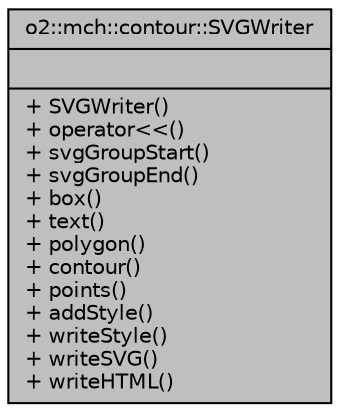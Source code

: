 digraph "o2::mch::contour::SVGWriter"
{
 // INTERACTIVE_SVG=YES
  bgcolor="transparent";
  edge [fontname="Helvetica",fontsize="10",labelfontname="Helvetica",labelfontsize="10"];
  node [fontname="Helvetica",fontsize="10",shape=record];
  Node1 [label="{o2::mch::contour::SVGWriter\n||+ SVGWriter()\l+ operator\<\<()\l+ svgGroupStart()\l+ svgGroupEnd()\l+ box()\l+ text()\l+ polygon()\l+ contour()\l+ points()\l+ addStyle()\l+ writeStyle()\l+ writeSVG()\l+ writeHTML()\l}",height=0.2,width=0.4,color="black", fillcolor="grey75", style="filled" fontcolor="black"];
}
